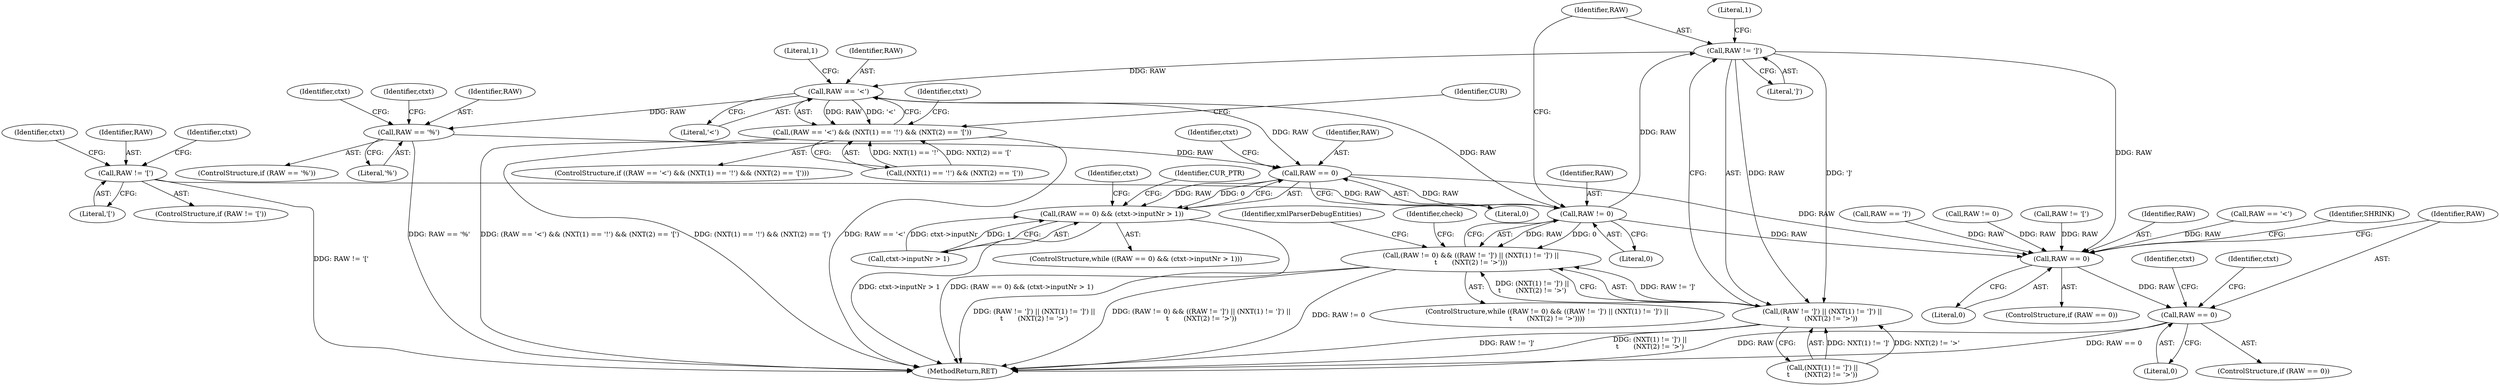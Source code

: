 digraph "1_Chrome_d0947db40187f4708c58e64cbd6013faf9eddeed_10@del" {
"1000194" [label="(Call,RAW != ']')"];
"1000190" [label="(Call,RAW != 0)"];
"1000131" [label="(Call,RAW != '[')"];
"1000255" [label="(Call,RAW == 0)"];
"1000221" [label="(Call,RAW == '<')"];
"1000194" [label="(Call,RAW != ']')"];
"1000244" [label="(Call,RAW == '%')"];
"1000193" [label="(Call,(RAW != ']') || (NXT(1) != ']') ||\n\t       (NXT(2) != '>'))"];
"1000189" [label="(Call,(RAW != 0) && ((RAW != ']') || (NXT(1) != ']') ||\n\t       (NXT(2) != '>')))"];
"1000220" [label="(Call,(RAW == '<') && (NXT(1) == '!') && (NXT(2) == '['))"];
"1000520" [label="(Call,RAW == 0)"];
"1000525" [label="(Call,RAW == 0)"];
"1000254" [label="(Call,(RAW == 0) && (ctxt->inputNr > 1))"];
"1000527" [label="(Literal,0)"];
"1000145" [label="(Identifier,ctxt)"];
"1000190" [label="(Call,RAW != 0)"];
"1000193" [label="(Call,(RAW != ']') || (NXT(1) != ']') ||\n\t       (NXT(2) != '>'))"];
"1000131" [label="(Call,RAW != '[')"];
"1000523" [label="(Identifier,SHRINK)"];
"1000449" [label="(Call,RAW == ']')"];
"1000423" [label="(Call,RAW != 0)"];
"1000235" [label="(Identifier,ctxt)"];
"1000253" [label="(ControlStructure,while ((RAW == 0) && (ctxt->inputNr > 1)))"];
"1000219" [label="(ControlStructure,if ((RAW == '<') && (NXT(1) == '!') && (NXT(2) == '[')))"];
"1000130" [label="(ControlStructure,if (RAW != '['))"];
"1000530" [label="(Identifier,ctxt)"];
"1000268" [label="(Identifier,CUR_PTR)"];
"1000525" [label="(Call,RAW == 0)"];
"1000192" [label="(Literal,0)"];
"1000132" [label="(Identifier,RAW)"];
"1000227" [label="(Literal,1)"];
"1000252" [label="(Identifier,ctxt)"];
"1000284" [label="(Identifier,xmlParserDebugEntities)"];
"1000539" [label="(Identifier,ctxt)"];
"1000223" [label="(Literal,'<')"];
"1000189" [label="(Call,(RAW != 0) && ((RAW != ']') || (NXT(1) != ']') ||\n\t       (NXT(2) != '>')))"];
"1000191" [label="(Identifier,RAW)"];
"1000520" [label="(Call,RAW == 0)"];
"1000196" [label="(Literal,']')"];
"1000195" [label="(Identifier,RAW)"];
"1000519" [label="(ControlStructure,if (RAW == 0))"];
"1000522" [label="(Literal,0)"];
"1000335" [label="(Call,RAW != '[')"];
"1000260" [label="(Identifier,ctxt)"];
"1000245" [label="(Identifier,RAW)"];
"1000136" [label="(Identifier,ctxt)"];
"1000200" [label="(Literal,1)"];
"1000552" [label="(MethodReturn,RET)"];
"1000209" [label="(Identifier,check)"];
"1000524" [label="(ControlStructure,if (RAW == 0))"];
"1000258" [label="(Call,ctxt->inputNr > 1)"];
"1000239" [label="(Identifier,CUR)"];
"1000254" [label="(Call,(RAW == 0) && (ctxt->inputNr > 1))"];
"1000188" [label="(ControlStructure,while ((RAW != 0) && ((RAW != ']') || (NXT(1) != ']') ||\n\t       (NXT(2) != '>'))))"];
"1000264" [label="(Identifier,ctxt)"];
"1000246" [label="(Literal,'%')"];
"1000243" [label="(ControlStructure,if (RAW == '%'))"];
"1000194" [label="(Call,RAW != ']')"];
"1000133" [label="(Literal,'[')"];
"1000224" [label="(Call,(NXT(1) == '!') && (NXT(2) == '['))"];
"1000244" [label="(Call,RAW == '%')"];
"1000256" [label="(Identifier,RAW)"];
"1000197" [label="(Call,(NXT(1) != ']') ||\n\t       (NXT(2) != '>'))"];
"1000255" [label="(Call,RAW == 0)"];
"1000221" [label="(Call,RAW == '<')"];
"1000222" [label="(Identifier,RAW)"];
"1000521" [label="(Identifier,RAW)"];
"1000257" [label="(Literal,0)"];
"1000429" [label="(Call,RAW == '<')"];
"1000526" [label="(Identifier,RAW)"];
"1000249" [label="(Identifier,ctxt)"];
"1000220" [label="(Call,(RAW == '<') && (NXT(1) == '!') && (NXT(2) == '['))"];
"1000194" -> "1000193"  [label="AST: "];
"1000194" -> "1000196"  [label="CFG: "];
"1000195" -> "1000194"  [label="AST: "];
"1000196" -> "1000194"  [label="AST: "];
"1000200" -> "1000194"  [label="CFG: "];
"1000193" -> "1000194"  [label="CFG: "];
"1000194" -> "1000193"  [label="DDG: RAW"];
"1000194" -> "1000193"  [label="DDG: ']'"];
"1000190" -> "1000194"  [label="DDG: RAW"];
"1000194" -> "1000221"  [label="DDG: RAW"];
"1000194" -> "1000520"  [label="DDG: RAW"];
"1000190" -> "1000189"  [label="AST: "];
"1000190" -> "1000192"  [label="CFG: "];
"1000191" -> "1000190"  [label="AST: "];
"1000192" -> "1000190"  [label="AST: "];
"1000195" -> "1000190"  [label="CFG: "];
"1000189" -> "1000190"  [label="CFG: "];
"1000190" -> "1000189"  [label="DDG: RAW"];
"1000190" -> "1000189"  [label="DDG: 0"];
"1000131" -> "1000190"  [label="DDG: RAW"];
"1000255" -> "1000190"  [label="DDG: RAW"];
"1000190" -> "1000221"  [label="DDG: RAW"];
"1000190" -> "1000520"  [label="DDG: RAW"];
"1000131" -> "1000130"  [label="AST: "];
"1000131" -> "1000133"  [label="CFG: "];
"1000132" -> "1000131"  [label="AST: "];
"1000133" -> "1000131"  [label="AST: "];
"1000136" -> "1000131"  [label="CFG: "];
"1000145" -> "1000131"  [label="CFG: "];
"1000131" -> "1000552"  [label="DDG: RAW != '['"];
"1000255" -> "1000254"  [label="AST: "];
"1000255" -> "1000257"  [label="CFG: "];
"1000256" -> "1000255"  [label="AST: "];
"1000257" -> "1000255"  [label="AST: "];
"1000260" -> "1000255"  [label="CFG: "];
"1000254" -> "1000255"  [label="CFG: "];
"1000255" -> "1000254"  [label="DDG: RAW"];
"1000255" -> "1000254"  [label="DDG: 0"];
"1000221" -> "1000255"  [label="DDG: RAW"];
"1000244" -> "1000255"  [label="DDG: RAW"];
"1000255" -> "1000520"  [label="DDG: RAW"];
"1000221" -> "1000220"  [label="AST: "];
"1000221" -> "1000223"  [label="CFG: "];
"1000222" -> "1000221"  [label="AST: "];
"1000223" -> "1000221"  [label="AST: "];
"1000227" -> "1000221"  [label="CFG: "];
"1000220" -> "1000221"  [label="CFG: "];
"1000221" -> "1000220"  [label="DDG: RAW"];
"1000221" -> "1000220"  [label="DDG: '<'"];
"1000221" -> "1000244"  [label="DDG: RAW"];
"1000244" -> "1000243"  [label="AST: "];
"1000244" -> "1000246"  [label="CFG: "];
"1000245" -> "1000244"  [label="AST: "];
"1000246" -> "1000244"  [label="AST: "];
"1000249" -> "1000244"  [label="CFG: "];
"1000252" -> "1000244"  [label="CFG: "];
"1000244" -> "1000552"  [label="DDG: RAW == '%'"];
"1000193" -> "1000189"  [label="AST: "];
"1000193" -> "1000197"  [label="CFG: "];
"1000197" -> "1000193"  [label="AST: "];
"1000189" -> "1000193"  [label="CFG: "];
"1000193" -> "1000552"  [label="DDG: RAW != ']'"];
"1000193" -> "1000552"  [label="DDG: (NXT(1) != ']') ||\n\t       (NXT(2) != '>')"];
"1000193" -> "1000189"  [label="DDG: RAW != ']'"];
"1000193" -> "1000189"  [label="DDG: (NXT(1) != ']') ||\n\t       (NXT(2) != '>')"];
"1000197" -> "1000193"  [label="DDG: NXT(1) != ']'"];
"1000197" -> "1000193"  [label="DDG: NXT(2) != '>'"];
"1000189" -> "1000188"  [label="AST: "];
"1000209" -> "1000189"  [label="CFG: "];
"1000284" -> "1000189"  [label="CFG: "];
"1000189" -> "1000552"  [label="DDG: RAW != 0"];
"1000189" -> "1000552"  [label="DDG: (RAW != 0) && ((RAW != ']') || (NXT(1) != ']') ||\n\t       (NXT(2) != '>'))"];
"1000189" -> "1000552"  [label="DDG: (RAW != ']') || (NXT(1) != ']') ||\n\t       (NXT(2) != '>')"];
"1000220" -> "1000219"  [label="AST: "];
"1000220" -> "1000224"  [label="CFG: "];
"1000224" -> "1000220"  [label="AST: "];
"1000235" -> "1000220"  [label="CFG: "];
"1000239" -> "1000220"  [label="CFG: "];
"1000220" -> "1000552"  [label="DDG: RAW == '<'"];
"1000220" -> "1000552"  [label="DDG: (RAW == '<') && (NXT(1) == '!') && (NXT(2) == '[')"];
"1000220" -> "1000552"  [label="DDG: (NXT(1) == '!') && (NXT(2) == '[')"];
"1000224" -> "1000220"  [label="DDG: NXT(1) == '!'"];
"1000224" -> "1000220"  [label="DDG: NXT(2) == '['"];
"1000520" -> "1000519"  [label="AST: "];
"1000520" -> "1000522"  [label="CFG: "];
"1000521" -> "1000520"  [label="AST: "];
"1000522" -> "1000520"  [label="AST: "];
"1000523" -> "1000520"  [label="CFG: "];
"1000526" -> "1000520"  [label="CFG: "];
"1000335" -> "1000520"  [label="DDG: RAW"];
"1000449" -> "1000520"  [label="DDG: RAW"];
"1000423" -> "1000520"  [label="DDG: RAW"];
"1000429" -> "1000520"  [label="DDG: RAW"];
"1000520" -> "1000525"  [label="DDG: RAW"];
"1000525" -> "1000524"  [label="AST: "];
"1000525" -> "1000527"  [label="CFG: "];
"1000526" -> "1000525"  [label="AST: "];
"1000527" -> "1000525"  [label="AST: "];
"1000530" -> "1000525"  [label="CFG: "];
"1000539" -> "1000525"  [label="CFG: "];
"1000525" -> "1000552"  [label="DDG: RAW == 0"];
"1000525" -> "1000552"  [label="DDG: RAW"];
"1000254" -> "1000253"  [label="AST: "];
"1000254" -> "1000258"  [label="CFG: "];
"1000258" -> "1000254"  [label="AST: "];
"1000264" -> "1000254"  [label="CFG: "];
"1000268" -> "1000254"  [label="CFG: "];
"1000254" -> "1000552"  [label="DDG: (RAW == 0) && (ctxt->inputNr > 1)"];
"1000254" -> "1000552"  [label="DDG: ctxt->inputNr > 1"];
"1000258" -> "1000254"  [label="DDG: ctxt->inputNr"];
"1000258" -> "1000254"  [label="DDG: 1"];
}
